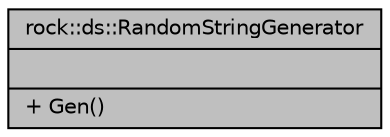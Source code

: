 digraph "rock::ds::RandomStringGenerator"
{
 // LATEX_PDF_SIZE
  edge [fontname="Helvetica",fontsize="10",labelfontname="Helvetica",labelfontsize="10"];
  node [fontname="Helvetica",fontsize="10",shape=record];
  Node1 [label="{rock::ds::RandomStringGenerator\n||+ Gen()\l}",height=0.2,width=0.4,color="black", fillcolor="grey75", style="filled", fontcolor="black",tooltip=" "];
}
